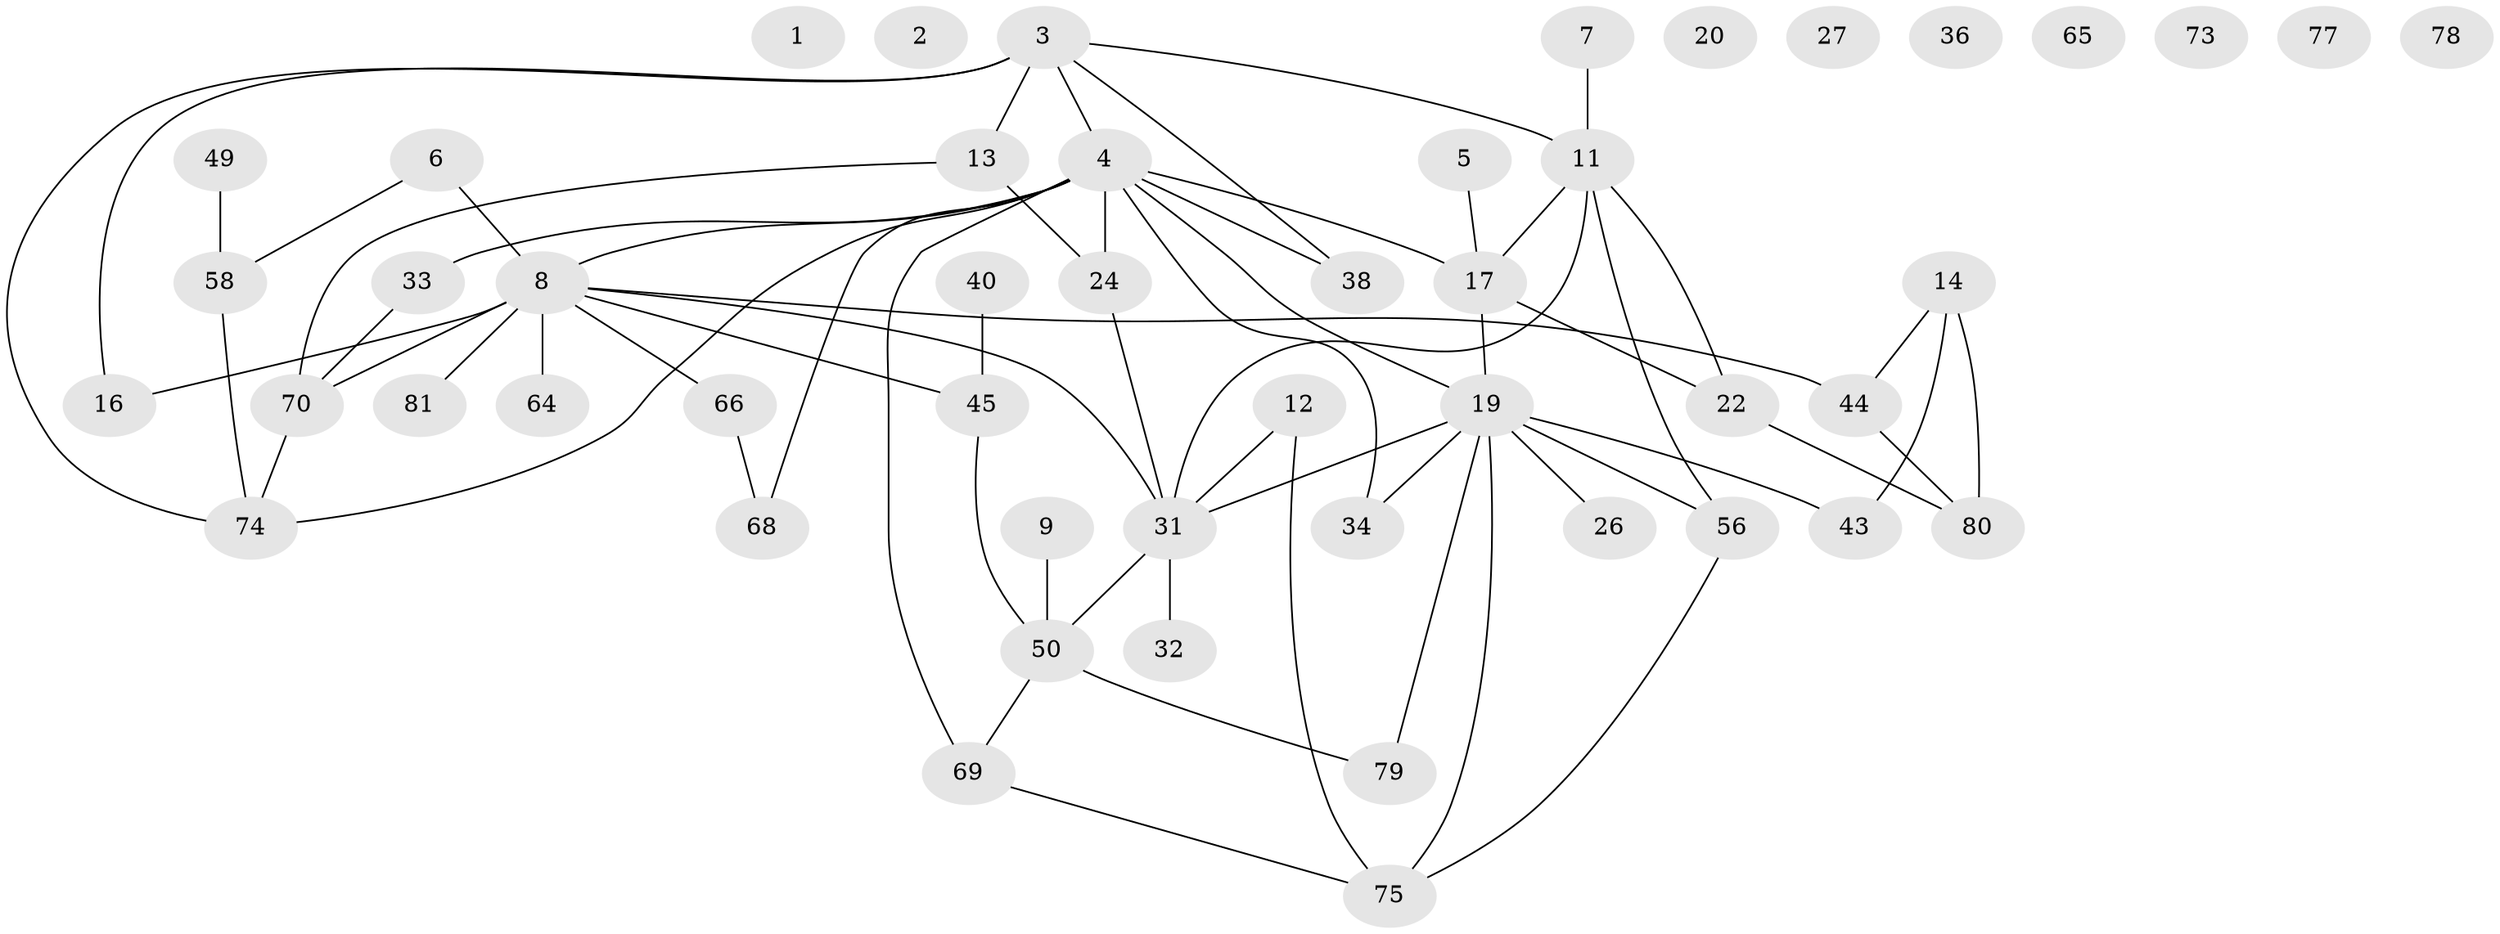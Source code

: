 // original degree distribution, {0: 0.10975609756097561, 3: 0.24390243902439024, 4: 0.15853658536585366, 2: 0.21951219512195122, 1: 0.17073170731707318, 6: 0.024390243902439025, 5: 0.07317073170731707}
// Generated by graph-tools (version 1.1) at 2025/16/03/04/25 18:16:46]
// undirected, 49 vertices, 65 edges
graph export_dot {
graph [start="1"]
  node [color=gray90,style=filled];
  1;
  2;
  3 [super="+60+72"];
  4 [super="+57+61+63+76"];
  5 [super="+25+71"];
  6 [super="+35"];
  7 [super="+10"];
  8 [super="+15+18+30+52"];
  9 [super="+55"];
  11 [super="+37+48"];
  12 [super="+67"];
  13 [super="+29+54+82"];
  14 [super="+28"];
  16 [super="+42"];
  17 [super="+21+23"];
  19 [super="+51+53+62"];
  20;
  22 [super="+39"];
  24 [super="+47"];
  26;
  27;
  31 [super="+41+46"];
  32;
  33 [super="+59"];
  34;
  36;
  38;
  40;
  43;
  44;
  45;
  49;
  50;
  56;
  58;
  64;
  65;
  66;
  68;
  69;
  70;
  73;
  74;
  75;
  77;
  78;
  79;
  80;
  81;
  3 -- 74;
  3 -- 38;
  3 -- 11;
  3 -- 16;
  3 -- 4;
  3 -- 13;
  4 -- 17 [weight=2];
  4 -- 34;
  4 -- 69 [weight=2];
  4 -- 8;
  4 -- 74;
  4 -- 38;
  4 -- 68;
  4 -- 19;
  4 -- 24;
  4 -- 33;
  5 -- 17;
  6 -- 8;
  6 -- 58;
  7 -- 11;
  8 -- 81;
  8 -- 44;
  8 -- 70;
  8 -- 45;
  8 -- 31;
  8 -- 16;
  8 -- 66;
  8 -- 64;
  9 -- 50;
  11 -- 56;
  11 -- 17;
  11 -- 22;
  11 -- 31;
  12 -- 75;
  12 -- 31;
  13 -- 24 [weight=2];
  13 -- 70;
  14 -- 80;
  14 -- 43;
  14 -- 44;
  17 -- 22;
  17 -- 19;
  19 -- 56;
  19 -- 75;
  19 -- 43;
  19 -- 34;
  19 -- 26;
  19 -- 79;
  19 -- 31;
  22 -- 80;
  24 -- 31;
  31 -- 50;
  31 -- 32;
  33 -- 70;
  40 -- 45;
  44 -- 80;
  45 -- 50;
  49 -- 58;
  50 -- 69;
  50 -- 79;
  56 -- 75;
  58 -- 74;
  66 -- 68;
  69 -- 75;
  70 -- 74;
}
